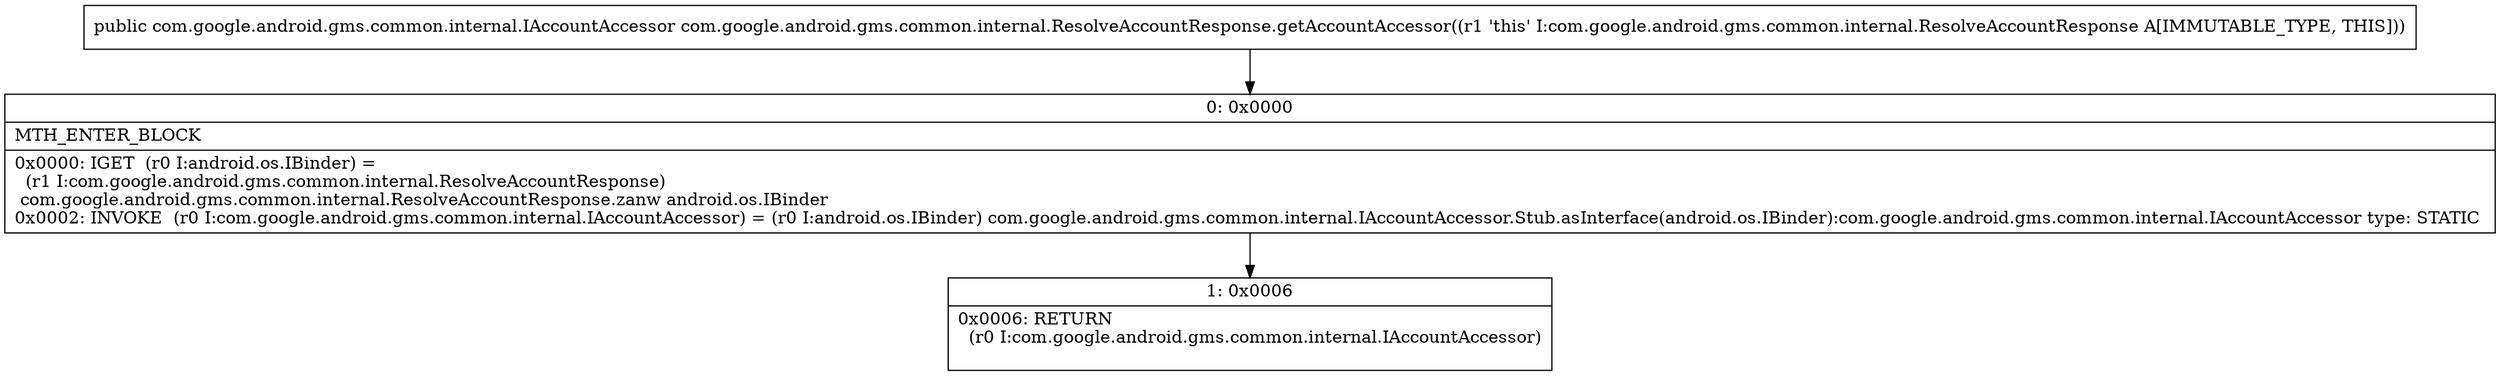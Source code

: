 digraph "CFG forcom.google.android.gms.common.internal.ResolveAccountResponse.getAccountAccessor()Lcom\/google\/android\/gms\/common\/internal\/IAccountAccessor;" {
Node_0 [shape=record,label="{0\:\ 0x0000|MTH_ENTER_BLOCK\l|0x0000: IGET  (r0 I:android.os.IBinder) = \l  (r1 I:com.google.android.gms.common.internal.ResolveAccountResponse)\l com.google.android.gms.common.internal.ResolveAccountResponse.zanw android.os.IBinder \l0x0002: INVOKE  (r0 I:com.google.android.gms.common.internal.IAccountAccessor) = (r0 I:android.os.IBinder) com.google.android.gms.common.internal.IAccountAccessor.Stub.asInterface(android.os.IBinder):com.google.android.gms.common.internal.IAccountAccessor type: STATIC \l}"];
Node_1 [shape=record,label="{1\:\ 0x0006|0x0006: RETURN  \l  (r0 I:com.google.android.gms.common.internal.IAccountAccessor)\l \l}"];
MethodNode[shape=record,label="{public com.google.android.gms.common.internal.IAccountAccessor com.google.android.gms.common.internal.ResolveAccountResponse.getAccountAccessor((r1 'this' I:com.google.android.gms.common.internal.ResolveAccountResponse A[IMMUTABLE_TYPE, THIS])) }"];
MethodNode -> Node_0;
Node_0 -> Node_1;
}

